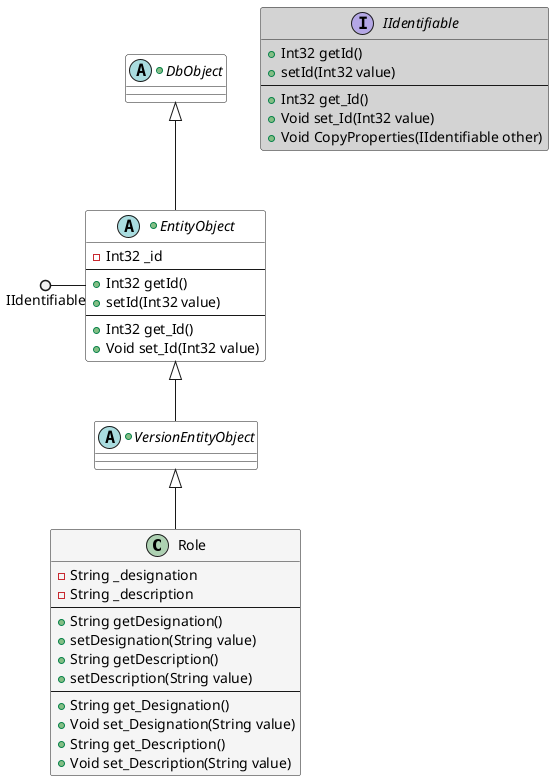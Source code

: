 ﻿//@GeneratedCode
@startuml eVaccinationPass.Logic.Entities.Account.Role
class Role #whitesmoke {
    - String _designation
    - String _description
    ---
     + String getDesignation()
     + setDesignation(String value)
     + String getDescription()
     + setDescription(String value)
    ---
    + String get_Designation()
    + Void set_Designation(String value)
    + String get_Description()
    + Void set_Description(String value)
}
+abstract class VersionEntityObject #white {
}
+abstract class EntityObject #white {
    - Int32 _id
    ---
     + Int32 getId()
     + setId(Int32 value)
    ---
    + Int32 get_Id()
    + Void set_Id(Int32 value)
}
+abstract class DbObject #white {
}
interface IIdentifiable #lightgrey {
     + Int32 getId()
     + setId(Int32 value)
    ---
    + Int32 get_Id()
    + Void set_Id(Int32 value)
    + Void CopyProperties(IIdentifiable other)
}
VersionEntityObject <|-- Role
EntityObject <|-- VersionEntityObject
DbObject <|-- EntityObject
IIdentifiable ()- EntityObject
@enduml
